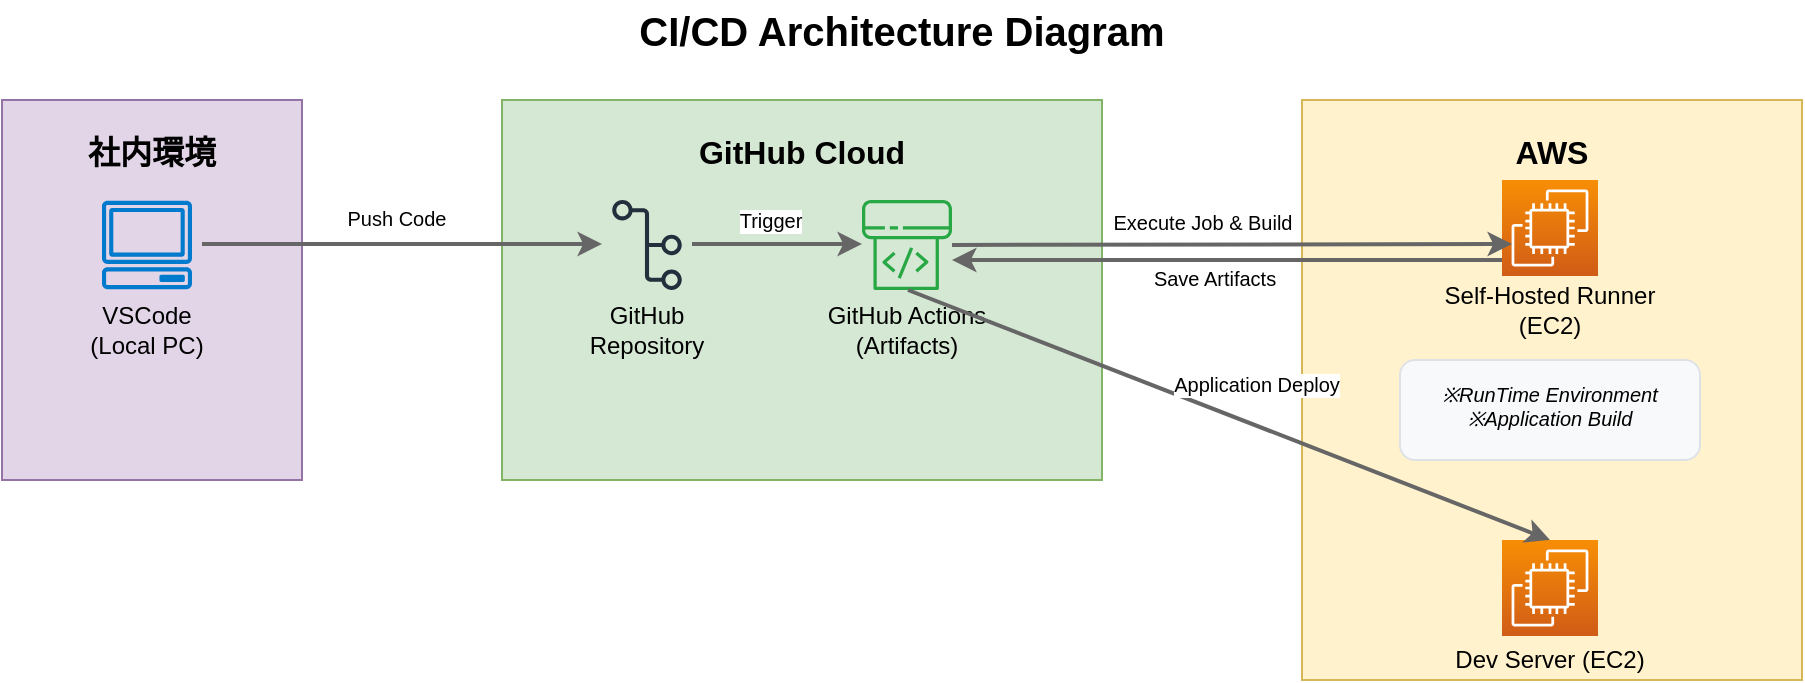 <mxfile>
    <diagram name="System Architecture" id="system-architecture">
        <mxGraphModel dx="1045" dy="372" grid="0" gridSize="10" guides="1" tooltips="1" connect="1" arrows="1" fold="1" page="1" pageScale="1" pageWidth="1169" pageHeight="827" math="0" shadow="0">
            <root>
                <mxCell id="0"/>
                <mxCell id="1" parent="0"/>
                <mxCell id="company-zone" value="社内環境" style="rounded=0;whiteSpace=wrap;html=1;fillColor=#e1d5e7;strokeColor=#9673a6;fontSize=16;fontStyle=1;verticalAlign=top;spacingTop=10;" parent="1" vertex="1">
                    <mxGeometry x="150" y="100" width="150" height="190" as="geometry"/>
                </mxCell>
                <mxCell id="vscode" value="" style="sketch=0;outlineConnect=0;fontColor=#232F3E;gradientColor=none;fillColor=#007ACC;strokeColor=none;dashed=0;verticalLabelPosition=bottom;verticalAlign=top;align=center;html=1;fontSize=12;fontStyle=0;aspect=fixed;pointerEvents=1;shape=mxgraph.aws4.client;" parent="1" vertex="1">
                    <mxGeometry x="200" y="150" width="45" height="45" as="geometry"/>
                </mxCell>
                <mxCell id="vscode-label" value="VSCode&#xa;(Local PC)" style="text;html=1;strokeColor=none;fillColor=none;align=center;verticalAlign=middle;whiteSpace=wrap;rounded=0;fontSize=12;" parent="1" vertex="1">
                    <mxGeometry x="180" y="200" width="85" height="30" as="geometry"/>
                </mxCell>
                <mxCell id="github-zone" value="GitHub Cloud" style="rounded=0;whiteSpace=wrap;html=1;fillColor=#d5e8d4;strokeColor=#82b366;fontSize=16;fontStyle=1;verticalAlign=top;spacingTop=10;" parent="1" vertex="1">
                    <mxGeometry x="400" y="100" width="300" height="190" as="geometry"/>
                </mxCell>
                <mxCell id="github" value="" style="sketch=0;outlineConnect=0;fontColor=#232F3E;gradientColor=none;fillColor=#232F3D;strokeColor=none;dashed=0;verticalLabelPosition=bottom;verticalAlign=top;align=center;html=1;fontSize=12;fontStyle=0;aspect=fixed;pointerEvents=1;shape=mxgraph.aws4.git_repository;" parent="1" vertex="1">
                    <mxGeometry x="450" y="150" width="45" height="45" as="geometry"/>
                </mxCell>
                <mxCell id="github-label" value="GitHub&#xa;Repository" style="text;html=1;strokeColor=none;fillColor=none;align=center;verticalAlign=middle;whiteSpace=wrap;rounded=0;fontSize=12;" parent="1" vertex="1">
                    <mxGeometry x="430" y="200" width="85" height="30" as="geometry"/>
                </mxCell>
                <mxCell id="github-actions" value="" style="sketch=0;outlineConnect=0;fontColor=#232F3E;gradientColor=none;fillColor=#28a745;strokeColor=none;dashed=0;verticalLabelPosition=bottom;verticalAlign=top;align=center;html=1;fontSize=12;fontStyle=0;aspect=fixed;pointerEvents=1;shape=mxgraph.aws4.codepipeline;" parent="1" vertex="1">
                    <mxGeometry x="580" y="150" width="45" height="45" as="geometry"/>
                </mxCell>
                <mxCell id="github-actions-label" value="GitHub Actions&#xa;(Artifacts)" style="text;html=1;strokeColor=none;fillColor=none;align=center;verticalAlign=middle;whiteSpace=wrap;rounded=0;fontSize=12;" parent="1" vertex="1">
                    <mxGeometry x="540" y="200" width="125" height="30" as="geometry"/>
                </mxCell>
                <mxCell id="aws-zone" value="AWS" style="rounded=0;whiteSpace=wrap;html=1;fillColor=#fff2cc;strokeColor=#d6b656;fontSize=16;fontStyle=1;verticalAlign=top;spacingTop=10;" parent="1" vertex="1">
                    <mxGeometry x="800" y="100" width="250" height="290" as="geometry"/>
                </mxCell>
                <mxCell id="self-hosted-runner" value="" style="sketch=0;points=[[0,0,0],[0.25,0,0],[0.5,0,0],[0.75,0,0],[1,0,0],[0,1,0],[0.25,1,0],[0.5,1,0],[0.75,1,0],[1,1,0],[0,0.25,0],[0,0.5,0],[0,0.75,0],[1,0.25,0],[1,0.5,0],[1,0.75,0]];outlineConnect=0;fontColor=#232F3E;gradientColor=#F78E04;gradientDirection=north;fillColor=#D05C17;strokeColor=#ffffff;dashed=0;verticalLabelPosition=bottom;verticalAlign=top;align=center;html=1;fontSize=12;fontStyle=0;aspect=fixed;shape=mxgraph.aws4.resourceIcon;resIcon=mxgraph.aws4.ec2;" parent="1" vertex="1">
                    <mxGeometry x="900" y="140" width="48" height="48" as="geometry"/>
                </mxCell>
                <mxCell id="self-hosted-runner-label" value="Self-Hosted Runner (EC2)" style="text;html=1;strokeColor=none;fillColor=none;align=center;verticalAlign=middle;whiteSpace=wrap;rounded=0;fontSize=12;" parent="1" vertex="1">
                    <mxGeometry x="860" y="190" width="128" height="30" as="geometry"/>
                </mxCell>
                <mxCell id="comment-block" value="※RunTime Environment&#xa;※Application Build" style="rounded=1;whiteSpace=wrap;html=1;fillColor=#f8f9fa;strokeColor=#dee2e6;fontSize=10;fontStyle=2;verticalAlign=top;spacingTop=5;" parent="1" vertex="1">
                    <mxGeometry x="849" y="230" width="150" height="50" as="geometry"/>
                </mxCell>
                <mxCell id="dev-server" value="" style="sketch=0;points=[[0,0,0],[0.25,0,0],[0.5,0,0],[0.75,0,0],[1,0,0],[0,1,0],[0.25,1,0],[0.5,1,0],[0.75,1,0],[1,1,0],[0,0.25,0],[0,0.5,0],[0,0.75,0],[1,0.25,0],[1,0.5,0],[1,0.75,0]];outlineConnect=0;fontColor=#232F3E;gradientColor=#F78E04;gradientDirection=north;fillColor=#D05C17;strokeColor=#ffffff;dashed=0;verticalLabelPosition=bottom;verticalAlign=top;align=center;html=1;fontSize=12;fontStyle=0;aspect=fixed;shape=mxgraph.aws4.resourceIcon;resIcon=mxgraph.aws4.ec2;" parent="1" vertex="1">
                    <mxGeometry x="900" y="320" width="48" height="48" as="geometry"/>
                </mxCell>
                <mxCell id="dev-server-label" value="Dev Server (EC2)" style="text;html=1;strokeColor=none;fillColor=none;align=center;verticalAlign=middle;whiteSpace=wrap;rounded=0;fontSize=12;" parent="1" vertex="1">
                    <mxGeometry x="860" y="370" width="128" height="20" as="geometry"/>
                </mxCell>
                <mxCell id="arrow1" value="" style="endArrow=classic;html=1;rounded=0;strokeWidth=2;strokeColor=#666666;" parent="1" edge="1">
                    <mxGeometry width="50" height="50" relative="1" as="geometry">
                        <mxPoint x="250" y="172" as="sourcePoint"/>
                        <mxPoint x="450" y="172" as="targetPoint"/>
                    </mxGeometry>
                </mxCell>
                <mxCell id="arrow1-label" value="Push Code" style="edgeLabel;html=1;align=center;verticalAlign=middle;resizable=0;points=[];fontSize=10;" parent="arrow1" vertex="1" connectable="0">
                    <mxGeometry x="-0.1" y="-1" relative="1" as="geometry">
                        <mxPoint x="7" y="-14" as="offset"/>
                    </mxGeometry>
                </mxCell>
                <mxCell id="arrow2" value="" style="endArrow=classic;html=1;rounded=0;strokeWidth=2;strokeColor=#666666;" parent="1" edge="1">
                    <mxGeometry width="50" height="50" relative="1" as="geometry">
                        <mxPoint x="495" y="172" as="sourcePoint"/>
                        <mxPoint x="580" y="172" as="targetPoint"/>
                    </mxGeometry>
                </mxCell>
                <mxCell id="arrow2-label" value="Trigger" style="edgeLabel;html=1;align=center;verticalAlign=middle;resizable=0;points=[];fontSize=10;" parent="arrow2" vertex="1" connectable="0">
                    <mxGeometry x="-0.1" y="-1" relative="1" as="geometry">
                        <mxPoint y="-13" as="offset"/>
                    </mxGeometry>
                </mxCell>
                <mxCell id="arrow3" value="" style="endArrow=classic;html=1;rounded=0;strokeWidth=2;strokeColor=#666666;" parent="1" edge="1" source="github-actions">
                    <mxGeometry width="50" height="50" relative="1" as="geometry">
                        <mxPoint x="680" y="172" as="sourcePoint"/>
                        <mxPoint x="905" y="172" as="targetPoint"/>
                    </mxGeometry>
                </mxCell>
                <mxCell id="arrow3-label" value="Execute Job &amp; Build" style="edgeLabel;html=1;align=center;verticalAlign=middle;resizable=0;points=[];fontSize=10;" parent="arrow3" vertex="1" connectable="0">
                    <mxGeometry x="-0.1" y="-1" relative="1" as="geometry">
                        <mxPoint x="-1" y="-13" as="offset"/>
                    </mxGeometry>
                </mxCell>
                <mxCell id="arrow4" value="" style="endArrow=classic;html=1;rounded=0;strokeWidth=2;strokeColor=#666666;" parent="1" edge="1">
                    <mxGeometry width="50" height="50" relative="1" as="geometry">
                        <mxPoint x="900" y="180" as="sourcePoint"/>
                        <mxPoint x="625" y="180" as="targetPoint"/>
                    </mxGeometry>
                </mxCell>
                <mxCell id="arrow4-label" value="Save Artifacts" style="edgeLabel;html=1;align=center;verticalAlign=middle;resizable=0;points=[];fontSize=10;" parent="arrow4" vertex="1" connectable="0">
                    <mxGeometry x="-0.1" y="-1" relative="1" as="geometry">
                        <mxPoint x="-20" y="10" as="offset"/>
                    </mxGeometry>
                </mxCell>
                <mxCell id="arrow5" value="" style="endArrow=classic;html=1;rounded=0;strokeWidth=2;strokeColor=#666666;" parent="1" edge="1">
                    <mxGeometry width="50" height="50" relative="1" as="geometry">
                        <mxPoint x="603" y="195" as="sourcePoint"/>
                        <mxPoint x="924" y="320" as="targetPoint"/>
                    </mxGeometry>
                </mxCell>
                <mxCell id="arrow5-label" value="Application Deploy" style="edgeLabel;html=1;align=center;verticalAlign=middle;resizable=0;points=[];fontSize=10;" parent="arrow5" vertex="1" connectable="0">
                    <mxGeometry x="-0.1" y="-1" relative="1" as="geometry">
                        <mxPoint x="30" y="-10" as="offset"/>
                    </mxGeometry>
                </mxCell>
                <mxCell id="title" value="CI/CD Architecture Diagram" style="text;html=1;strokeColor=none;fillColor=none;align=center;verticalAlign=middle;whiteSpace=wrap;rounded=0;fontSize=20;fontStyle=1;" parent="1" vertex="1">
                    <mxGeometry x="450" y="50" width="300" height="30" as="geometry"/>
                </mxCell>
            </root>
        </mxGraphModel>
    </diagram>
</mxfile>